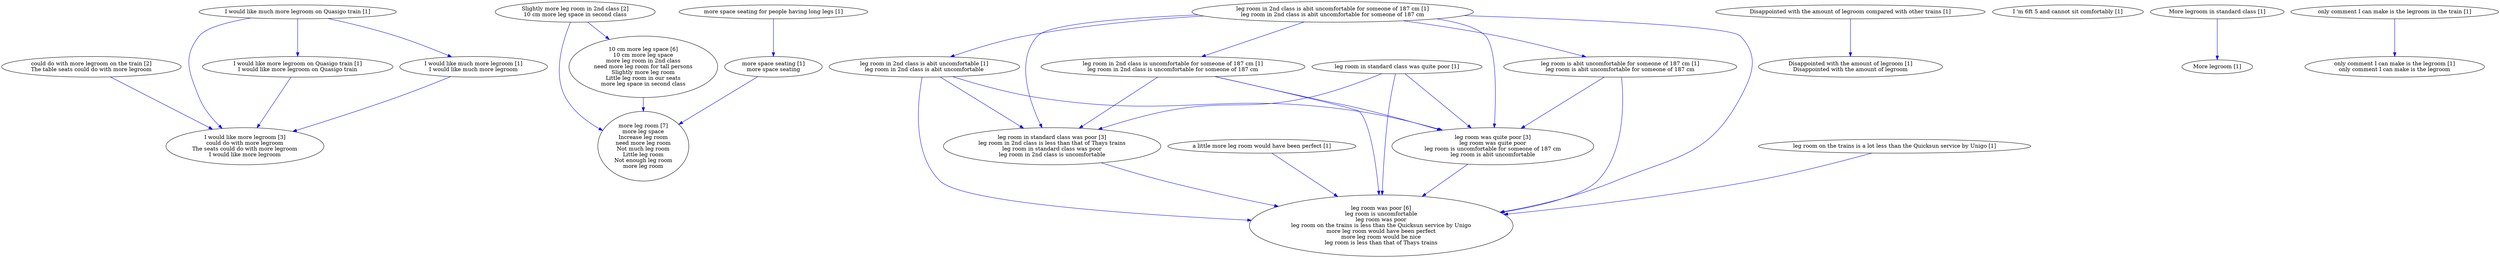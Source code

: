digraph collapsedGraph {
"I would like more legroom [3]\ncould do with more legroom\nThe seats could do with more legroom\nI would like more legroom""could do with more legroom on the train [2]\nThe table seats could do with more legroom""more leg room [7]\nmore leg space\nIncrease leg room\nneed more leg room\nNot much leg room\nLittle leg room\nNot enough leg room\nmore leg room""leg room was poor [6]\nleg room is uncomfortable\nleg room was poor\nleg room on the trains is less than the Quicksun service by Unigo\nmore leg room would have been perfect\nmore leg room would be nice\nleg room is less than that of Thays trains""leg room was quite poor [3]\nleg room was quite poor\nleg room is uncomfortable for someone of 187 cm\nleg room is abit uncomfortable""leg room in standard class was poor [3]\nleg room in 2nd class is less than that of Thays trains\nleg room in standard class was poor\nleg room in 2nd class is uncomfortable""Slightly more leg room in 2nd class [2]\n10 cm more leg space in second class""10 cm more leg space [6]\n10 cm more leg space\nmore leg room in 2nd class\nneed more leg room for tall persons\nSlightly more leg room\nLittle leg room in our seats\nmore leg space in second class""Disappointed with the amount of legroom compared with other trains [1]""Disappointed with the amount of legroom [1]\nDisappointed with the amount of legroom""I 'm 6ft 5 and cannot sit comfortably [1]""I would like much more legroom on Quasigo train [1]""I would like more legroom on Quasigo train [1]\nI would like more legroom on Quasigo train""I would like much more legroom [1]\nI would like much more legroom""More legroom [1]""More legroom in standard class [1]""a little more leg room would have been perfect [1]""leg room in 2nd class is abit uncomfortable for someone of 187 cm [1]\nleg room in 2nd class is abit uncomfortable for someone of 187 cm""leg room is abit uncomfortable for someone of 187 cm [1]\nleg room is abit uncomfortable for someone of 187 cm""leg room in 2nd class is abit uncomfortable [1]\nleg room in 2nd class is abit uncomfortable""leg room in 2nd class is uncomfortable for someone of 187 cm [1]\nleg room in 2nd class is uncomfortable for someone of 187 cm""leg room in standard class was quite poor [1]""leg room on the trains is a lot less than the Quicksun service by Unigo [1]""more space seating for people having long legs [1]""more space seating [1]\nmore space seating""only comment I can make is the legroom in the train [1]""only comment I can make is the legroom [1]\nonly comment I can make is the legroom""10 cm more leg space [6]\n10 cm more leg space\nmore leg room in 2nd class\nneed more leg room for tall persons\nSlightly more leg room\nLittle leg room in our seats\nmore leg space in second class" -> "more leg room [7]\nmore leg space\nIncrease leg room\nneed more leg room\nNot much leg room\nLittle leg room\nNot enough leg room\nmore leg room" [color=blue]
"Disappointed with the amount of legroom compared with other trains [1]" -> "Disappointed with the amount of legroom [1]\nDisappointed with the amount of legroom" [color=blue]
"I would like much more legroom on Quasigo train [1]" -> "I would like more legroom on Quasigo train [1]\nI would like more legroom on Quasigo train" [color=blue]
"I would like much more legroom on Quasigo train [1]" -> "I would like much more legroom [1]\nI would like much more legroom" [color=blue]
"I would like much more legroom [1]\nI would like much more legroom" -> "I would like more legroom [3]\ncould do with more legroom\nThe seats could do with more legroom\nI would like more legroom" [color=blue]
"More legroom in standard class [1]" -> "More legroom [1]" [color=blue]
"Slightly more leg room in 2nd class [2]\n10 cm more leg space in second class" -> "more leg room [7]\nmore leg space\nIncrease leg room\nneed more leg room\nNot much leg room\nLittle leg room\nNot enough leg room\nmore leg room" [color=blue]
"Slightly more leg room in 2nd class [2]\n10 cm more leg space in second class" -> "10 cm more leg space [6]\n10 cm more leg space\nmore leg room in 2nd class\nneed more leg room for tall persons\nSlightly more leg room\nLittle leg room in our seats\nmore leg space in second class" [color=blue]
"I would like much more legroom on Quasigo train [1]" -> "I would like more legroom [3]\ncould do with more legroom\nThe seats could do with more legroom\nI would like more legroom" [color=blue]
"I would like more legroom on Quasigo train [1]\nI would like more legroom on Quasigo train" -> "I would like more legroom [3]\ncould do with more legroom\nThe seats could do with more legroom\nI would like more legroom" [color=blue]
"a little more leg room would have been perfect [1]" -> "leg room was poor [6]\nleg room is uncomfortable\nleg room was poor\nleg room on the trains is less than the Quicksun service by Unigo\nmore leg room would have been perfect\nmore leg room would be nice\nleg room is less than that of Thays trains" [color=blue]
"could do with more legroom on the train [2]\nThe table seats could do with more legroom" -> "I would like more legroom [3]\ncould do with more legroom\nThe seats could do with more legroom\nI would like more legroom" [color=blue]
"leg room in 2nd class is abit uncomfortable for someone of 187 cm [1]\nleg room in 2nd class is abit uncomfortable for someone of 187 cm" -> "leg room is abit uncomfortable for someone of 187 cm [1]\nleg room is abit uncomfortable for someone of 187 cm" [color=blue]
"leg room is abit uncomfortable for someone of 187 cm [1]\nleg room is abit uncomfortable for someone of 187 cm" -> "leg room was quite poor [3]\nleg room was quite poor\nleg room is uncomfortable for someone of 187 cm\nleg room is abit uncomfortable" [color=blue]
"leg room was quite poor [3]\nleg room was quite poor\nleg room is uncomfortable for someone of 187 cm\nleg room is abit uncomfortable" -> "leg room was poor [6]\nleg room is uncomfortable\nleg room was poor\nleg room on the trains is less than the Quicksun service by Unigo\nmore leg room would have been perfect\nmore leg room would be nice\nleg room is less than that of Thays trains" [color=blue]
"leg room in 2nd class is abit uncomfortable for someone of 187 cm [1]\nleg room in 2nd class is abit uncomfortable for someone of 187 cm" -> "leg room in 2nd class is abit uncomfortable [1]\nleg room in 2nd class is abit uncomfortable" [color=blue]
"leg room in 2nd class is abit uncomfortable [1]\nleg room in 2nd class is abit uncomfortable" -> "leg room was quite poor [3]\nleg room was quite poor\nleg room is uncomfortable for someone of 187 cm\nleg room is abit uncomfortable" [color=blue]
"leg room in 2nd class is abit uncomfortable [1]\nleg room in 2nd class is abit uncomfortable" -> "leg room in standard class was poor [3]\nleg room in 2nd class is less than that of Thays trains\nleg room in standard class was poor\nleg room in 2nd class is uncomfortable" [color=blue]
"leg room in standard class was poor [3]\nleg room in 2nd class is less than that of Thays trains\nleg room in standard class was poor\nleg room in 2nd class is uncomfortable" -> "leg room was poor [6]\nleg room is uncomfortable\nleg room was poor\nleg room on the trains is less than the Quicksun service by Unigo\nmore leg room would have been perfect\nmore leg room would be nice\nleg room is less than that of Thays trains" [color=blue]
"leg room in 2nd class is abit uncomfortable for someone of 187 cm [1]\nleg room in 2nd class is abit uncomfortable for someone of 187 cm" -> "leg room in 2nd class is uncomfortable for someone of 187 cm [1]\nleg room in 2nd class is uncomfortable for someone of 187 cm" [color=blue]
"leg room in 2nd class is uncomfortable for someone of 187 cm [1]\nleg room in 2nd class is uncomfortable for someone of 187 cm" -> "leg room was quite poor [3]\nleg room was quite poor\nleg room is uncomfortable for someone of 187 cm\nleg room is abit uncomfortable" [color=blue]
"leg room in 2nd class is uncomfortable for someone of 187 cm [1]\nleg room in 2nd class is uncomfortable for someone of 187 cm" -> "leg room in standard class was poor [3]\nleg room in 2nd class is less than that of Thays trains\nleg room in standard class was poor\nleg room in 2nd class is uncomfortable" [color=blue]
"leg room in 2nd class is abit uncomfortable for someone of 187 cm [1]\nleg room in 2nd class is abit uncomfortable for someone of 187 cm" -> "leg room was quite poor [3]\nleg room was quite poor\nleg room is uncomfortable for someone of 187 cm\nleg room is abit uncomfortable" [color=blue]
"leg room in 2nd class is abit uncomfortable for someone of 187 cm [1]\nleg room in 2nd class is abit uncomfortable for someone of 187 cm" -> "leg room in standard class was poor [3]\nleg room in 2nd class is less than that of Thays trains\nleg room in standard class was poor\nleg room in 2nd class is uncomfortable" [color=blue]
"leg room is abit uncomfortable for someone of 187 cm [1]\nleg room is abit uncomfortable for someone of 187 cm" -> "leg room was poor [6]\nleg room is uncomfortable\nleg room was poor\nleg room on the trains is less than the Quicksun service by Unigo\nmore leg room would have been perfect\nmore leg room would be nice\nleg room is less than that of Thays trains" [color=blue]
"leg room in 2nd class is abit uncomfortable [1]\nleg room in 2nd class is abit uncomfortable" -> "leg room was poor [6]\nleg room is uncomfortable\nleg room was poor\nleg room on the trains is less than the Quicksun service by Unigo\nmore leg room would have been perfect\nmore leg room would be nice\nleg room is less than that of Thays trains" [color=blue]
"leg room in 2nd class is uncomfortable for someone of 187 cm [1]\nleg room in 2nd class is uncomfortable for someone of 187 cm" -> "leg room was poor [6]\nleg room is uncomfortable\nleg room was poor\nleg room on the trains is less than the Quicksun service by Unigo\nmore leg room would have been perfect\nmore leg room would be nice\nleg room is less than that of Thays trains" [color=blue]
"leg room in 2nd class is abit uncomfortable for someone of 187 cm [1]\nleg room in 2nd class is abit uncomfortable for someone of 187 cm" -> "leg room was poor [6]\nleg room is uncomfortable\nleg room was poor\nleg room on the trains is less than the Quicksun service by Unigo\nmore leg room would have been perfect\nmore leg room would be nice\nleg room is less than that of Thays trains" [color=blue]
"leg room in standard class was quite poor [1]" -> "leg room in standard class was poor [3]\nleg room in 2nd class is less than that of Thays trains\nleg room in standard class was poor\nleg room in 2nd class is uncomfortable" [color=blue]
"leg room in standard class was quite poor [1]" -> "leg room was quite poor [3]\nleg room was quite poor\nleg room is uncomfortable for someone of 187 cm\nleg room is abit uncomfortable" [color=blue]
"leg room in standard class was quite poor [1]" -> "leg room was poor [6]\nleg room is uncomfortable\nleg room was poor\nleg room on the trains is less than the Quicksun service by Unigo\nmore leg room would have been perfect\nmore leg room would be nice\nleg room is less than that of Thays trains" [color=blue]
"leg room on the trains is a lot less than the Quicksun service by Unigo [1]" -> "leg room was poor [6]\nleg room is uncomfortable\nleg room was poor\nleg room on the trains is less than the Quicksun service by Unigo\nmore leg room would have been perfect\nmore leg room would be nice\nleg room is less than that of Thays trains" [color=blue]
"more space seating for people having long legs [1]" -> "more space seating [1]\nmore space seating" [color=blue]
"more space seating [1]\nmore space seating" -> "more leg room [7]\nmore leg space\nIncrease leg room\nneed more leg room\nNot much leg room\nLittle leg room\nNot enough leg room\nmore leg room" [color=blue]
"only comment I can make is the legroom in the train [1]" -> "only comment I can make is the legroom [1]\nonly comment I can make is the legroom" [color=blue]
}